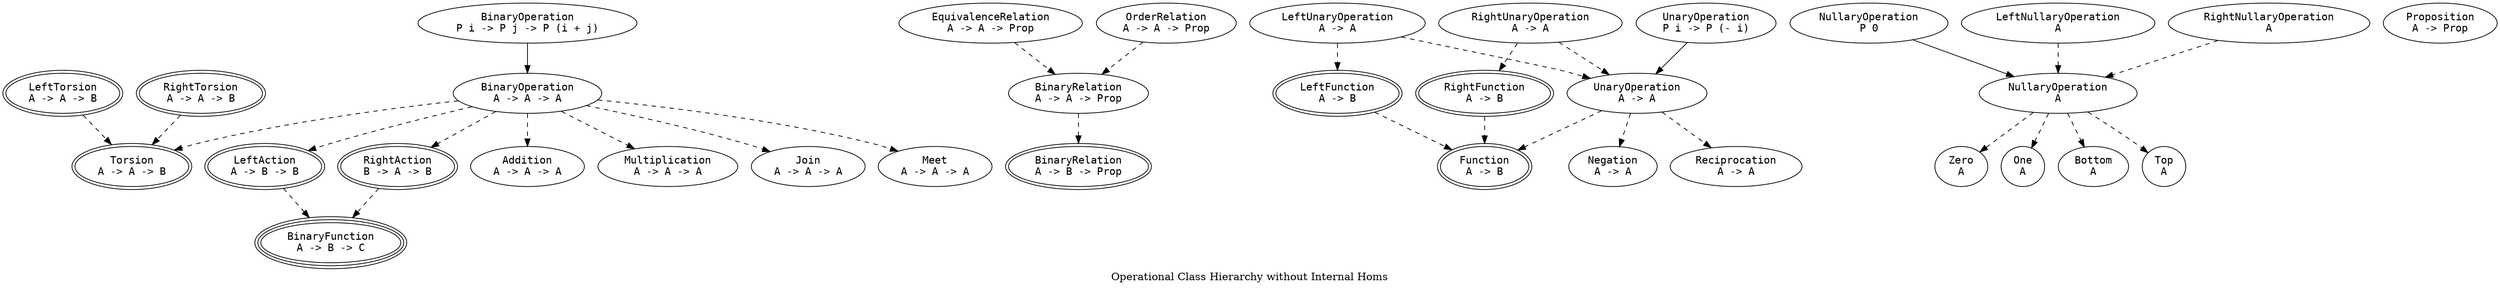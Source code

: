 digraph Has {
  label = "Operational Class Hierarchy without Internal Homs"

  node [fontname = monospace]

  subgraph ThreeSort {
    label = "ThreeSorted"

    node [peripheries = 3]

    BinFn [label = "BinaryFunction\nA -> B -> C"]
  }

  subgraph TwoSort {
    label = "TwoSorted"

    node [peripheries = 2]

    TwoBinRel [label = "BinaryRelation\nA -> B -> Prop"]
    Fn [label = "Function\nA -> B"]
    LAct [label = "LeftAction\nA -> B -> B"]
    LFn [label = "LeftFunction\nA -> B"]
    LTor [label = "LeftTorsion\nA -> A -> B"]
    RAct [label = "RightAction\nB -> A -> B"]
    RFn [label = "RightFunction\nA -> B"]
    RTor [label = "RightTorsion\nA -> A -> B"]
    Tor [label = "Torsion\nA -> A -> B"]
  }

  subgraph OneSort {
    label = "OneSorted"

    GrdBinOp [label = "BinaryOperation\nP i -> P j -> P (i + j)"]
    GrdNullOp [label = "NullaryOperation\nP 0"]
    GrdUnOp [label = "UnaryOperation\nP i -> P (- i)"]

    BinOp [label = "BinaryOperation\nA -> A -> A"]
    BinRel [label = "BinaryRelation\nA -> A -> Prop"]
    EqRel [label = "EquivalenceRelation\nA -> A -> Prop"]
    LNullOp [label = "LeftNullaryOperation\nA"]
    LUnOp [label = "LeftUnaryOperation\nA -> A"]
    OrdRel [label = "OrderRelation\nA -> A -> Prop"]
    Prop [label = "Proposition\nA -> Prop"]
    RNullOp [label = "RightNullaryOperation\nA"]
    RUnOp [label = "RightUnaryOperation\nA -> A"]
    NullOp [label = "NullaryOperation\nA"]
    UnOp [label = "UnaryOperation\nA -> A"]

    Add [label = "Addition\nA -> A -> A"]
    Zero [label = "Zero\nA"]
    Neg [label = "Negation\nA -> A"]
    Mul [label = "Multiplication\nA -> A -> A"]
    One [label = "One\nA"]
    Recip [label = "Reciprocation\nA -> A"]

    Join [label = "Join\nA -> A -> A"]
    Bot [label = "Bottom\nA"]
    Meet [label = "Meet\nA -> A -> A"]
    Top [label = "Top\nA"]
  }

  GrdBinOp -> BinOp
  GrdNullOp -> NullOp
  GrdUnOp -> UnOp

  edge [style = dashed]

  BinRel -> TwoBinRel
  BinOp -> Tor
  BinOp -> LAct
  BinOp -> RAct
  EqRel -> BinRel
  LAct -> BinFn
  LFn -> Fn
  LNullOp -> NullOp
  LUnOp -> LFn
  LUnOp -> UnOp
  OrdRel -> BinRel
  RAct -> BinFn
  RFn -> Fn
  RNullOp -> NullOp
  RUnOp -> RFn
  RUnOp -> UnOp
  LTor -> Tor
  RTor -> Tor
  UnOp -> Fn

  BinOp -> Add
  BinOp -> Mul
  BinOp -> Join
  BinOp -> Meet
  NullOp -> Zero
  NullOp -> One
  NullOp -> Bot
  NullOp -> Top
  UnOp -> Neg
  UnOp -> Recip
}
